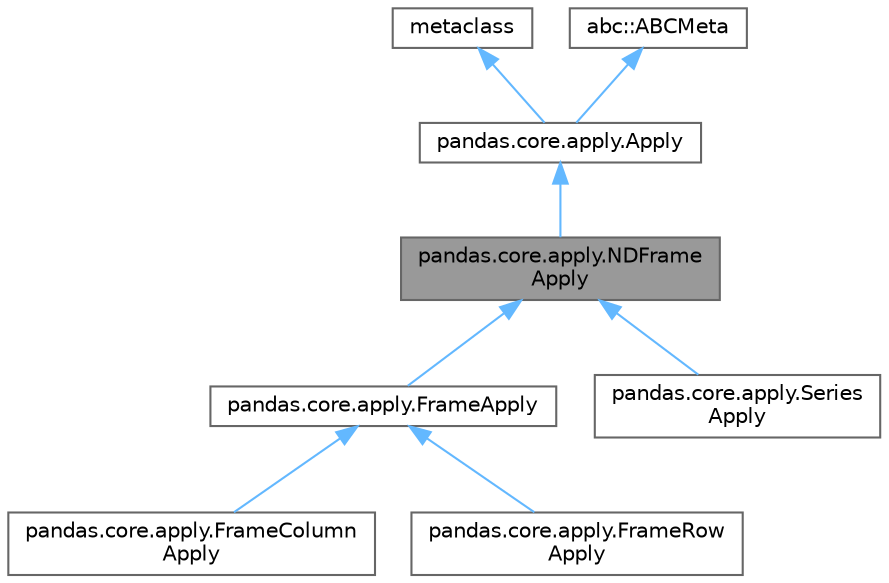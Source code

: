 digraph "pandas.core.apply.NDFrameApply"
{
 // LATEX_PDF_SIZE
  bgcolor="transparent";
  edge [fontname=Helvetica,fontsize=10,labelfontname=Helvetica,labelfontsize=10];
  node [fontname=Helvetica,fontsize=10,shape=box,height=0.2,width=0.4];
  Node1 [id="Node000001",label="pandas.core.apply.NDFrame\lApply",height=0.2,width=0.4,color="gray40", fillcolor="grey60", style="filled", fontcolor="black",tooltip=" "];
  Node2 -> Node1 [id="edge8_Node000001_Node000002",dir="back",color="steelblue1",style="solid",tooltip=" "];
  Node2 [id="Node000002",label="pandas.core.apply.Apply",height=0.2,width=0.4,color="gray40", fillcolor="white", style="filled",URL="$classpandas_1_1core_1_1apply_1_1Apply.html",tooltip=" "];
  Node3 -> Node2 [id="edge9_Node000002_Node000003",dir="back",color="steelblue1",style="solid",tooltip=" "];
  Node3 [id="Node000003",label="metaclass",height=0.2,width=0.4,color="gray40", fillcolor="white", style="filled",tooltip=" "];
  Node4 -> Node2 [id="edge10_Node000002_Node000004",dir="back",color="steelblue1",style="solid",tooltip=" "];
  Node4 [id="Node000004",label="abc::ABCMeta",height=0.2,width=0.4,color="gray40", fillcolor="white", style="filled",tooltip=" "];
  Node1 -> Node5 [id="edge11_Node000001_Node000005",dir="back",color="steelblue1",style="solid",tooltip=" "];
  Node5 [id="Node000005",label="pandas.core.apply.FrameApply",height=0.2,width=0.4,color="gray40", fillcolor="white", style="filled",URL="$classpandas_1_1core_1_1apply_1_1FrameApply.html",tooltip=" "];
  Node5 -> Node6 [id="edge12_Node000005_Node000006",dir="back",color="steelblue1",style="solid",tooltip=" "];
  Node6 [id="Node000006",label="pandas.core.apply.FrameColumn\lApply",height=0.2,width=0.4,color="gray40", fillcolor="white", style="filled",URL="$classpandas_1_1core_1_1apply_1_1FrameColumnApply.html",tooltip=" "];
  Node5 -> Node7 [id="edge13_Node000005_Node000007",dir="back",color="steelblue1",style="solid",tooltip=" "];
  Node7 [id="Node000007",label="pandas.core.apply.FrameRow\lApply",height=0.2,width=0.4,color="gray40", fillcolor="white", style="filled",URL="$classpandas_1_1core_1_1apply_1_1FrameRowApply.html",tooltip=" "];
  Node1 -> Node8 [id="edge14_Node000001_Node000008",dir="back",color="steelblue1",style="solid",tooltip=" "];
  Node8 [id="Node000008",label="pandas.core.apply.Series\lApply",height=0.2,width=0.4,color="gray40", fillcolor="white", style="filled",URL="$classpandas_1_1core_1_1apply_1_1SeriesApply.html",tooltip=" "];
}
